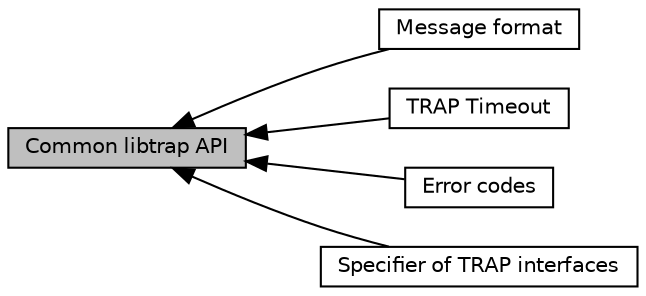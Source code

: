 digraph "Common libtrap API"
{
  edge [fontname="Helvetica",fontsize="10",labelfontname="Helvetica",labelfontsize="10"];
  node [fontname="Helvetica",fontsize="10",shape=record];
  rankdir=LR;
  Node4 [label="Message format",height=0.2,width=0.4,color="black", fillcolor="white", style="filled",URL="$group__trap__mess__fmt.html"];
  Node2 [label="TRAP Timeout",height=0.2,width=0.4,color="black", fillcolor="white", style="filled",URL="$group__trap__timeout.html"];
  Node0 [label="Common libtrap API",height=0.2,width=0.4,color="black", fillcolor="grey75", style="filled", fontcolor="black"];
  Node1 [label="Error codes",height=0.2,width=0.4,color="black", fillcolor="white", style="filled",URL="$group__errorcodes.html"];
  Node3 [label="Specifier of TRAP interfaces",height=0.2,width=0.4,color="black", fillcolor="white", style="filled",URL="$group__trapifcspec.html"];
  Node0->Node1 [shape=plaintext, dir="back", style="solid"];
  Node0->Node2 [shape=plaintext, dir="back", style="solid"];
  Node0->Node3 [shape=plaintext, dir="back", style="solid"];
  Node0->Node4 [shape=plaintext, dir="back", style="solid"];
}

